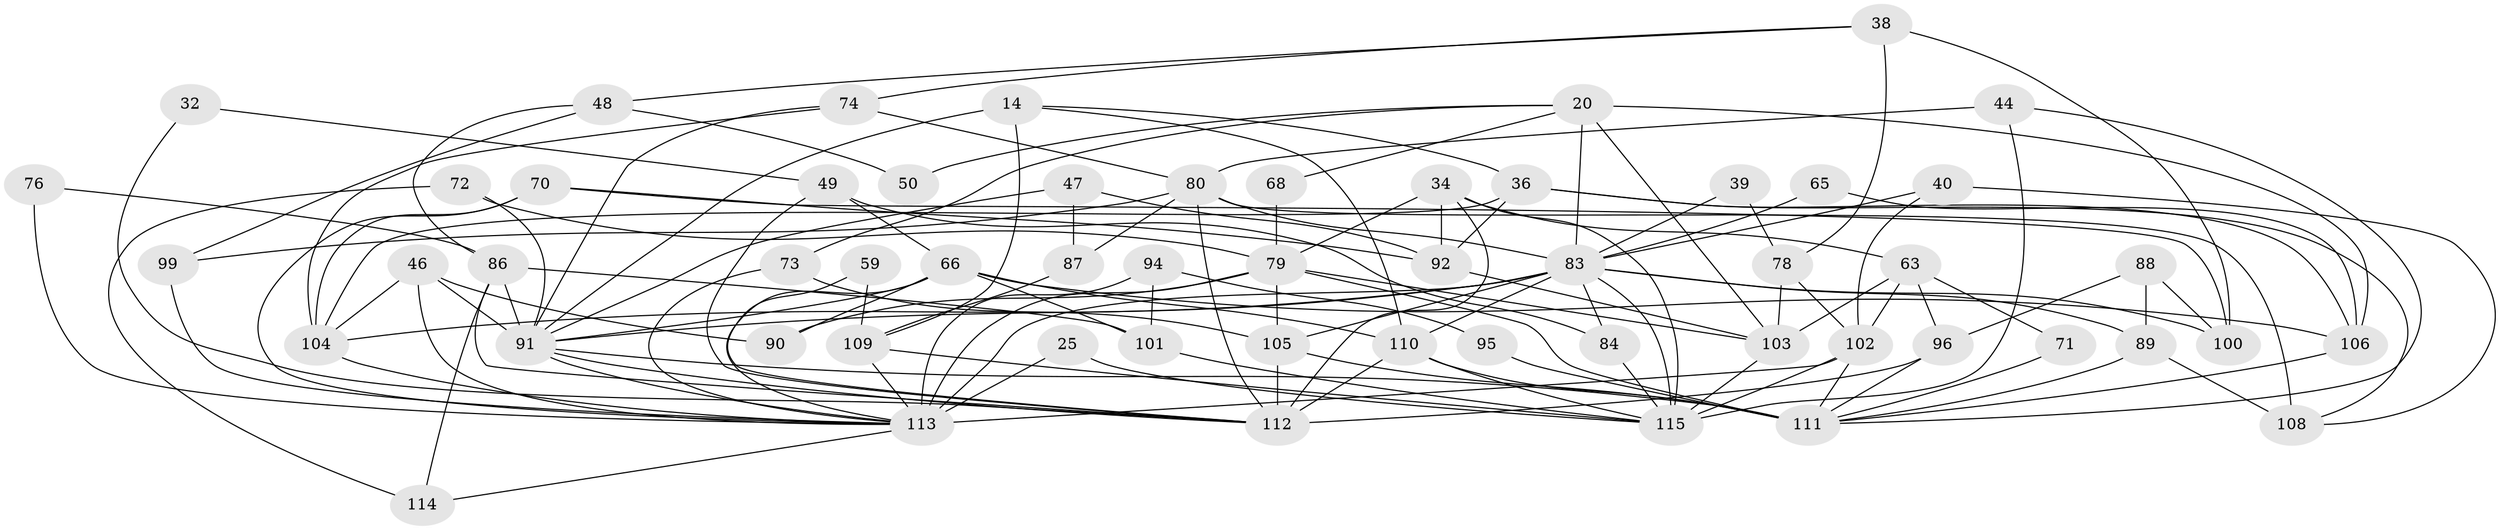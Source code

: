 // original degree distribution, {2: 0.1565217391304348, 5: 0.2, 3: 0.2608695652173913, 4: 0.24347826086956523, 7: 0.0782608695652174, 6: 0.05217391304347826, 8: 0.008695652173913044}
// Generated by graph-tools (version 1.1) at 2025/50/03/09/25 04:50:27]
// undirected, 57 vertices, 136 edges
graph export_dot {
graph [start="1"]
  node [color=gray90,style=filled];
  14;
  20;
  25;
  32;
  34;
  36 [super="+1+23"];
  38;
  39;
  40;
  44;
  46;
  47;
  48;
  49 [super="+33"];
  50;
  59;
  63 [super="+51"];
  65;
  66 [super="+41"];
  68;
  70;
  71;
  72;
  73;
  74;
  76;
  78;
  79 [super="+57"];
  80 [super="+5"];
  83 [super="+81+69+82"];
  84;
  86;
  87;
  88 [super="+12"];
  89;
  90;
  91 [super="+67+52"];
  92 [super="+29"];
  94;
  95;
  96 [super="+26"];
  99;
  100 [super="+8+62"];
  101;
  102 [super="+22"];
  103 [super="+30"];
  104 [super="+77+60"];
  105 [super="+2"];
  106 [super="+6"];
  108 [super="+21"];
  109 [super="+85"];
  110 [super="+43"];
  111 [super="+27"];
  112 [super="+107+58"];
  113 [super="+53+98+56"];
  114;
  115 [super="+97"];
  14 -- 91;
  14 -- 110;
  14 -- 36;
  14 -- 109 [weight=2];
  20 -- 50;
  20 -- 68;
  20 -- 73;
  20 -- 103 [weight=2];
  20 -- 106;
  20 -- 83;
  25 -- 115;
  25 -- 113;
  32 -- 49;
  32 -- 112;
  34 -- 115;
  34 -- 79;
  34 -- 63;
  34 -- 92;
  34 -- 112;
  36 -- 92;
  36 -- 108;
  36 -- 106;
  36 -- 104;
  38 -- 74;
  38 -- 48;
  38 -- 78;
  38 -- 100 [weight=2];
  39 -- 78;
  39 -- 83;
  40 -- 108;
  40 -- 83;
  40 -- 102;
  44 -- 80;
  44 -- 111;
  44 -- 115;
  46 -- 90;
  46 -- 91;
  46 -- 113 [weight=2];
  46 -- 104;
  47 -- 92;
  47 -- 87;
  47 -- 91;
  48 -- 86;
  48 -- 50;
  48 -- 99;
  49 -- 66 [weight=2];
  49 -- 84 [weight=2];
  49 -- 112;
  59 -- 112;
  59 -- 109;
  63 -- 103;
  63 -- 102 [weight=2];
  63 -- 71;
  63 -- 96;
  65 -- 106;
  65 -- 83;
  66 -- 90;
  66 -- 106;
  66 -- 91;
  66 -- 110;
  66 -- 101;
  66 -- 113;
  68 -- 79;
  70 -- 100;
  70 -- 113;
  70 -- 92;
  70 -- 104;
  71 -- 111;
  72 -- 114;
  72 -- 79;
  72 -- 91;
  73 -- 105;
  73 -- 113;
  74 -- 80;
  74 -- 104;
  74 -- 91;
  76 -- 86;
  76 -- 113;
  78 -- 103;
  78 -- 102;
  79 -- 113 [weight=2];
  79 -- 103;
  79 -- 105;
  79 -- 90;
  79 -- 111 [weight=2];
  80 -- 99;
  80 -- 108 [weight=2];
  80 -- 87;
  80 -- 112;
  80 -- 83;
  83 -- 104 [weight=3];
  83 -- 100 [weight=7];
  83 -- 105 [weight=4];
  83 -- 110;
  83 -- 113 [weight=3];
  83 -- 84 [weight=2];
  83 -- 89;
  83 -- 115 [weight=2];
  83 -- 91 [weight=2];
  84 -- 115;
  86 -- 112;
  86 -- 101;
  86 -- 114;
  86 -- 91;
  87 -- 109;
  88 -- 96;
  88 -- 89;
  88 -- 100;
  89 -- 111;
  89 -- 108;
  91 -- 112;
  91 -- 113;
  91 -- 111;
  92 -- 103;
  94 -- 95;
  94 -- 101;
  94 -- 113 [weight=2];
  95 -- 111;
  96 -- 112 [weight=2];
  96 -- 111;
  99 -- 113;
  101 -- 115;
  102 -- 113 [weight=4];
  102 -- 111;
  102 -- 115 [weight=2];
  103 -- 115;
  104 -- 113;
  105 -- 111;
  105 -- 112 [weight=3];
  106 -- 111;
  109 -- 113;
  109 -- 115;
  110 -- 112 [weight=2];
  110 -- 111;
  110 -- 115;
  113 -- 114;
}
